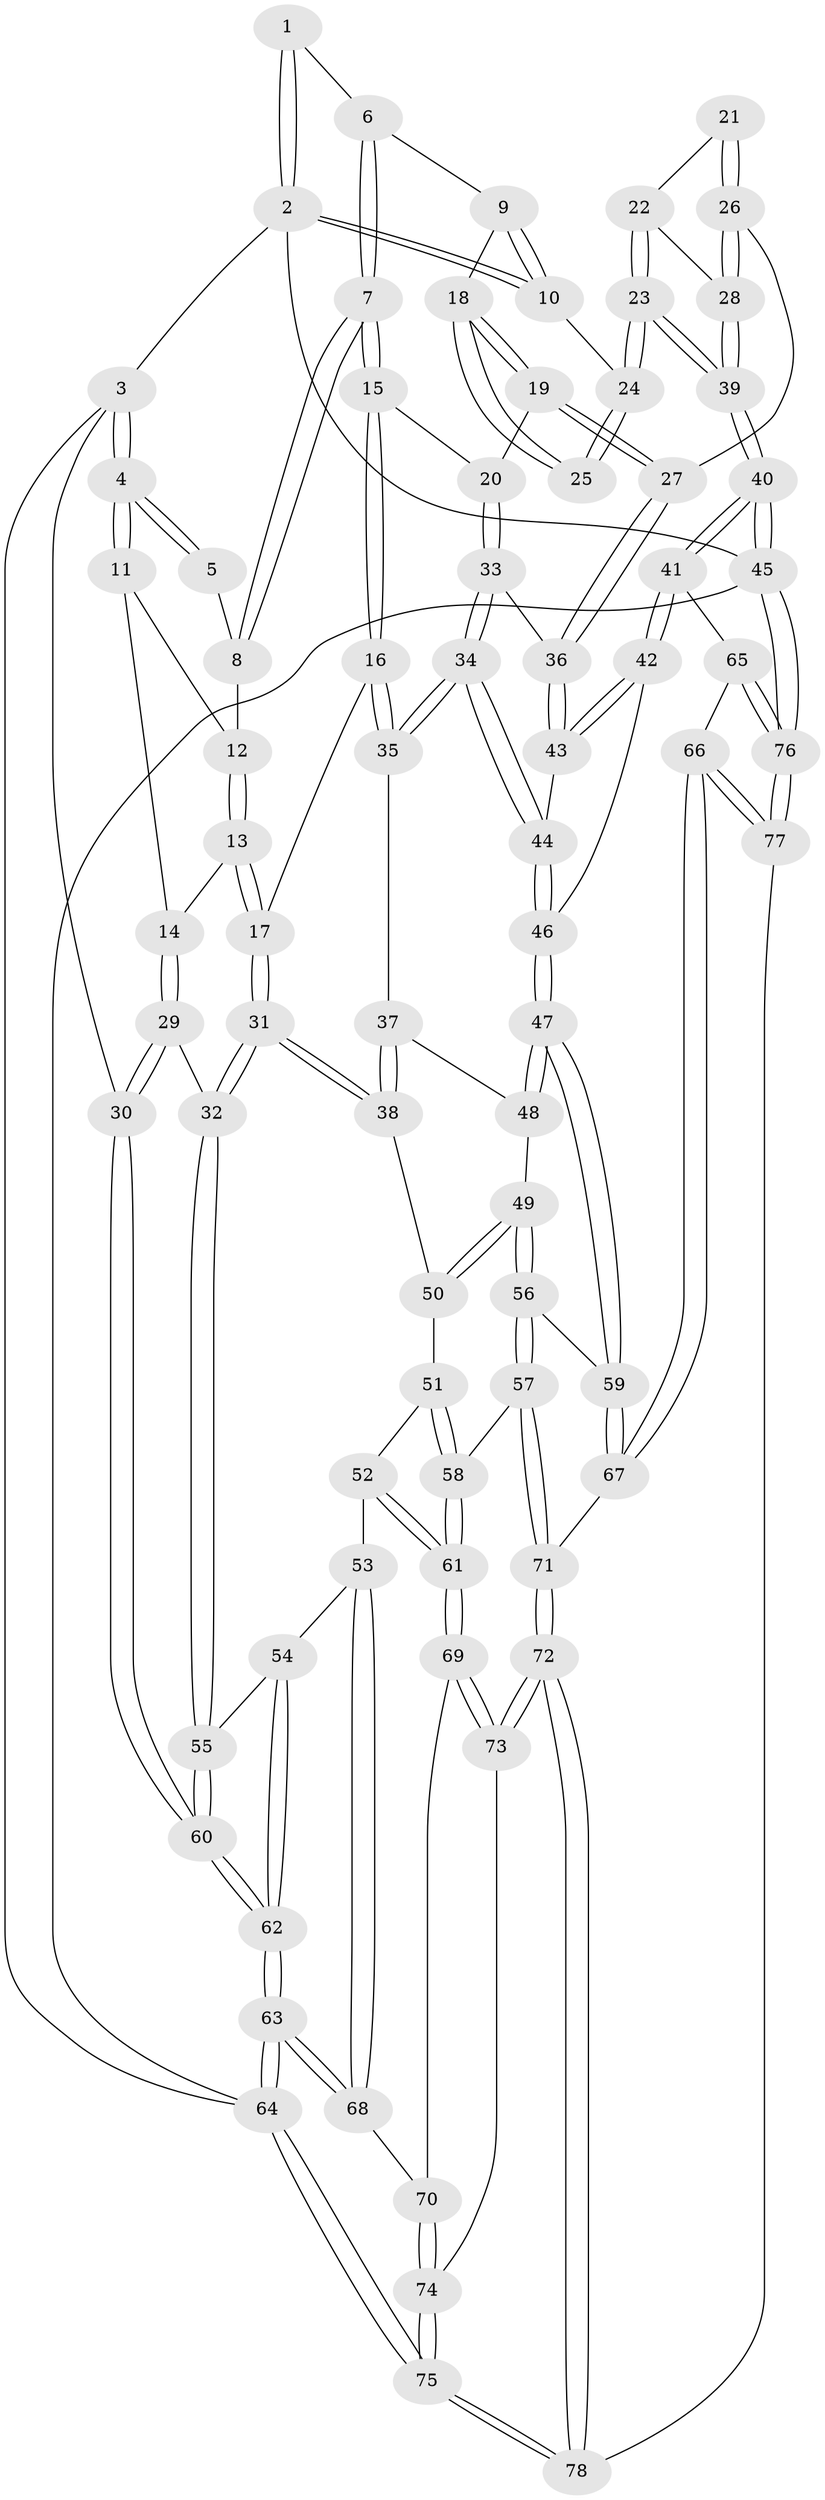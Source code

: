 // coarse degree distribution, {3: 0.12962962962962962, 8: 0.018518518518518517, 6: 0.09259259259259259, 4: 0.4074074074074074, 5: 0.35185185185185186}
// Generated by graph-tools (version 1.1) at 2025/24/03/03/25 07:24:34]
// undirected, 78 vertices, 192 edges
graph export_dot {
graph [start="1"]
  node [color=gray90,style=filled];
  1 [pos="+0.5741279888700712+0"];
  2 [pos="+1+0"];
  3 [pos="+0+0"];
  4 [pos="+0+0"];
  5 [pos="+0.4977533412092432+0"];
  6 [pos="+0.6926860293279554+0.1537564379247834"];
  7 [pos="+0.570991445405524+0.27912736719717435"];
  8 [pos="+0.3446317323452548+0.2239906505236702"];
  9 [pos="+0.7668525509438111+0.19096474487880633"];
  10 [pos="+1+0"];
  11 [pos="+0.10711664558179487+0.14604760638383013"];
  12 [pos="+0.3259777335867099+0.23686851440912118"];
  13 [pos="+0.3228306073409813+0.3055034209199772"];
  14 [pos="+0.11382791211996011+0.3769808993912824"];
  15 [pos="+0.5513384548338187+0.3883900965060851"];
  16 [pos="+0.49854637392004114+0.44281237659487266"];
  17 [pos="+0.3406699053854812+0.3826631177637636"];
  18 [pos="+0.8100583301348894+0.28301033385641444"];
  19 [pos="+0.7748713777318922+0.41863464102409526"];
  20 [pos="+0.6153644724951963+0.4147075507030899"];
  21 [pos="+0.9332968015243285+0.3732557853443574"];
  22 [pos="+0.952129494628162+0.3869315428026935"];
  23 [pos="+1+0.42621952506983485"];
  24 [pos="+1+0.19292928751742852"];
  25 [pos="+0.893200033332858+0.31236500969083275"];
  26 [pos="+0.891468792324883+0.4957072011521079"];
  27 [pos="+0.7875400532446903+0.4808439812949511"];
  28 [pos="+0.978824664334438+0.5377852543227293"];
  29 [pos="+0.07353591308327369+0.5042878727302628"];
  30 [pos="+0+0.5239167151489862"];
  31 [pos="+0.20873835524897694+0.5627085418496659"];
  32 [pos="+0.19927349424981794+0.5667229354524864"];
  33 [pos="+0.6529592921437153+0.5016736852657739"];
  34 [pos="+0.60188070835305+0.5702026453423702"];
  35 [pos="+0.5010372991439322+0.5078585046238475"];
  36 [pos="+0.7850890714377793+0.48592131044761233"];
  37 [pos="+0.4874415753316334+0.5248773970240718"];
  38 [pos="+0.37277687069130433+0.5927642802355805"];
  39 [pos="+1+0.7011391349332168"];
  40 [pos="+1+0.7019612197307501"];
  41 [pos="+0.906669763132134+0.7533949207832288"];
  42 [pos="+0.7980857541198706+0.6732483486234138"];
  43 [pos="+0.7827109655147317+0.4990128770851221"];
  44 [pos="+0.6210829143077423+0.5995727793094726"];
  45 [pos="+1+1"];
  46 [pos="+0.6406642513833914+0.6830422990532825"];
  47 [pos="+0.614143309948117+0.714281856842394"];
  48 [pos="+0.49657301637431045+0.6074328153998858"];
  49 [pos="+0.47100540292402143+0.6920143409101577"];
  50 [pos="+0.41431446636378755+0.6776452333794377"];
  51 [pos="+0.40835552030291333+0.6864130562418392"];
  52 [pos="+0.3472857046180473+0.7383604192236461"];
  53 [pos="+0.2302747256065692+0.7186122311452708"];
  54 [pos="+0.21564864390461133+0.6956644437495229"];
  55 [pos="+0.20100594432119054+0.6111345946633652"];
  56 [pos="+0.5511849226250924+0.7609803985159014"];
  57 [pos="+0.44729373340081385+0.8249986579360623"];
  58 [pos="+0.4277202910253665+0.8275015461389156"];
  59 [pos="+0.5845747274342814+0.7608917933727795"];
  60 [pos="+0+0.9807851058479963"];
  61 [pos="+0.40685241564713387+0.8342828634908213"];
  62 [pos="+0+1"];
  63 [pos="+0+1"];
  64 [pos="+0+1"];
  65 [pos="+0.8375657314552992+0.8477028195315967"];
  66 [pos="+0.7288150558091684+0.9318746264625686"];
  67 [pos="+0.6274785182050436+0.8477771575984484"];
  68 [pos="+0.2435591352624473+0.8284526058366245"];
  69 [pos="+0.3998059390139399+0.8414948341129704"];
  70 [pos="+0.2474583447981191+0.8317080220217647"];
  71 [pos="+0.5099518310408764+0.9400413603447065"];
  72 [pos="+0.49154088735516926+0.9938726536165972"];
  73 [pos="+0.38531189634065915+0.9158824671597168"];
  74 [pos="+0.3001808297162702+0.980803838406649"];
  75 [pos="+0.17693884941754626+1"];
  76 [pos="+1+1"];
  77 [pos="+0.695186942433937+1"];
  78 [pos="+0.5402185916269584+1"];
  1 -- 2;
  1 -- 2;
  1 -- 6;
  2 -- 3;
  2 -- 10;
  2 -- 10;
  2 -- 45;
  3 -- 4;
  3 -- 4;
  3 -- 30;
  3 -- 64;
  4 -- 5;
  4 -- 5;
  4 -- 11;
  4 -- 11;
  5 -- 8;
  6 -- 7;
  6 -- 7;
  6 -- 9;
  7 -- 8;
  7 -- 8;
  7 -- 15;
  7 -- 15;
  8 -- 12;
  9 -- 10;
  9 -- 10;
  9 -- 18;
  10 -- 24;
  11 -- 12;
  11 -- 14;
  12 -- 13;
  12 -- 13;
  13 -- 14;
  13 -- 17;
  13 -- 17;
  14 -- 29;
  14 -- 29;
  15 -- 16;
  15 -- 16;
  15 -- 20;
  16 -- 17;
  16 -- 35;
  16 -- 35;
  17 -- 31;
  17 -- 31;
  18 -- 19;
  18 -- 19;
  18 -- 25;
  18 -- 25;
  19 -- 20;
  19 -- 27;
  19 -- 27;
  20 -- 33;
  20 -- 33;
  21 -- 22;
  21 -- 26;
  21 -- 26;
  22 -- 23;
  22 -- 23;
  22 -- 28;
  23 -- 24;
  23 -- 24;
  23 -- 39;
  23 -- 39;
  24 -- 25;
  24 -- 25;
  26 -- 27;
  26 -- 28;
  26 -- 28;
  27 -- 36;
  27 -- 36;
  28 -- 39;
  28 -- 39;
  29 -- 30;
  29 -- 30;
  29 -- 32;
  30 -- 60;
  30 -- 60;
  31 -- 32;
  31 -- 32;
  31 -- 38;
  31 -- 38;
  32 -- 55;
  32 -- 55;
  33 -- 34;
  33 -- 34;
  33 -- 36;
  34 -- 35;
  34 -- 35;
  34 -- 44;
  34 -- 44;
  35 -- 37;
  36 -- 43;
  36 -- 43;
  37 -- 38;
  37 -- 38;
  37 -- 48;
  38 -- 50;
  39 -- 40;
  39 -- 40;
  40 -- 41;
  40 -- 41;
  40 -- 45;
  40 -- 45;
  41 -- 42;
  41 -- 42;
  41 -- 65;
  42 -- 43;
  42 -- 43;
  42 -- 46;
  43 -- 44;
  44 -- 46;
  44 -- 46;
  45 -- 76;
  45 -- 76;
  45 -- 64;
  46 -- 47;
  46 -- 47;
  47 -- 48;
  47 -- 48;
  47 -- 59;
  47 -- 59;
  48 -- 49;
  49 -- 50;
  49 -- 50;
  49 -- 56;
  49 -- 56;
  50 -- 51;
  51 -- 52;
  51 -- 58;
  51 -- 58;
  52 -- 53;
  52 -- 61;
  52 -- 61;
  53 -- 54;
  53 -- 68;
  53 -- 68;
  54 -- 55;
  54 -- 62;
  54 -- 62;
  55 -- 60;
  55 -- 60;
  56 -- 57;
  56 -- 57;
  56 -- 59;
  57 -- 58;
  57 -- 71;
  57 -- 71;
  58 -- 61;
  58 -- 61;
  59 -- 67;
  59 -- 67;
  60 -- 62;
  60 -- 62;
  61 -- 69;
  61 -- 69;
  62 -- 63;
  62 -- 63;
  63 -- 64;
  63 -- 64;
  63 -- 68;
  63 -- 68;
  64 -- 75;
  64 -- 75;
  65 -- 66;
  65 -- 76;
  65 -- 76;
  66 -- 67;
  66 -- 67;
  66 -- 77;
  66 -- 77;
  67 -- 71;
  68 -- 70;
  69 -- 70;
  69 -- 73;
  69 -- 73;
  70 -- 74;
  70 -- 74;
  71 -- 72;
  71 -- 72;
  72 -- 73;
  72 -- 73;
  72 -- 78;
  72 -- 78;
  73 -- 74;
  74 -- 75;
  74 -- 75;
  75 -- 78;
  75 -- 78;
  76 -- 77;
  76 -- 77;
  77 -- 78;
}
